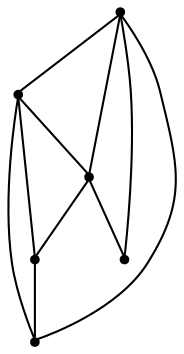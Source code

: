 graph {
  node [shape=point,comment="{\"directed\":false,\"doi\":\"10.1007/978-3-642-36763-2_28\",\"figure\":\"2\"}"]

  v0 [pos="1362.1278038106043,2204.023946243427"]
  v1 [pos="1239.5853862325832,2081.5539041227903"]
  v2 [pos="1300.8587582429445,2326.493734009292"]
  v3 [pos="1117.0428414062471,2204.0236918886553"]
  v4 [pos="1239.5853862325832,2265.2588401263597"]
  v5 [pos="1178.3120142222217,2326.4937340092924"]

  v0 -- v1 [id="-1",pos="1362.1278038106043,2204.023946243427 1239.5853862325832,2081.5539041227903 1239.5853862325832,2081.5539041227903 1239.5853862325832,2081.5539041227903"]
  v3 -- v5 [id="-2",pos="1117.0428414062471,2204.0236918886553 1178.3120142222217,2326.4937340092924 1178.3120142222217,2326.4937340092924 1178.3120142222217,2326.4937340092924"]
  v3 -- v0 [id="-3",pos="1117.0428414062471,2204.0236918886553 1362.1278038106043,2204.023946243427 1362.1278038106043,2204.023946243427 1362.1278038106043,2204.023946243427"]
  v3 -- v4 [id="-4",pos="1117.0428414062471,2204.0236918886553 1239.5853862325832,2265.2588401263597 1239.5853862325832,2265.2588401263597 1239.5853862325832,2265.2588401263597"]
  v5 -- v1 [id="-5",pos="1178.3120142222217,2326.4937340092924 1239.5853862325832,2081.5539041227903 1239.5853862325832,2081.5539041227903 1239.5853862325832,2081.5539041227903"]
  v5 -- v2 [id="-6",pos="1178.3120142222217,2326.4937340092924 1300.8587582429445,2326.493734009292 1300.8587582429445,2326.493734009292 1300.8587582429445,2326.493734009292"]
  v4 -- v0 [id="-7",pos="1239.5853862325832,2265.2588401263597 1362.1278038106043,2204.023946243427 1362.1278038106043,2204.023946243427 1362.1278038106043,2204.023946243427"]
  v1 -- v2 [id="-8",pos="1239.5853862325832,2081.5539041227903 1300.8587582429445,2326.493734009292 1300.8587582429445,2326.493734009292 1300.8587582429445,2326.493734009292"]
  v1 -- v3 [id="-9",pos="1239.5853862325832,2081.5539041227903 1117.0428414062471,2204.0236918886553 1117.0428414062471,2204.0236918886553 1117.0428414062471,2204.0236918886553"]
  v2 -- v0 [id="-10",pos="1300.8587582429445,2326.493734009292 1362.1278038106043,2204.023946243427 1362.1278038106043,2204.023946243427 1362.1278038106043,2204.023946243427"]
}